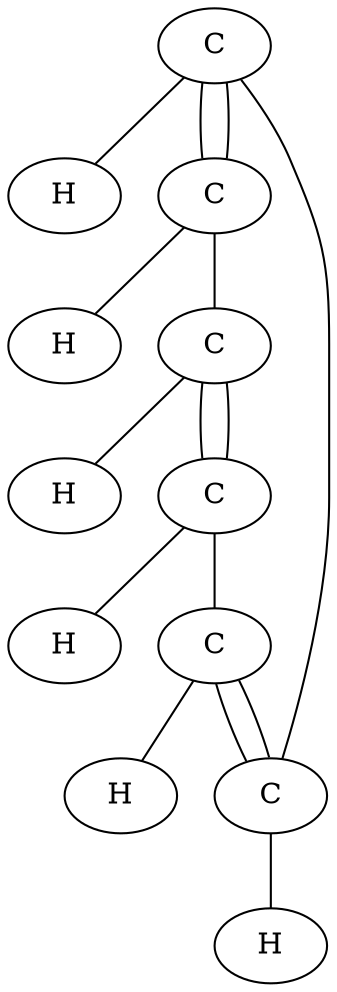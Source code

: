 graph {
    h1 [label="H"]
    h2 [label="H"]
    h3 [label="H"]
    h4 [label="H"]
    h5 [label="H"]
    h6 [label="H"]
    c1 [label="C"]
    c2 [label="C"]
    c3 [label="C"]
    c4 [label="C"]
    c5 [label="C"]
    c6 [label="C"]

    c1 -- h1
    c2 -- h2
    c3 -- h3
    c4 -- h4
    c5 -- h5
    c6 -- h6

    c1 -- c2
    c1 -- c2
    c2 -- c3
    c3 -- c4
    c3 -- c4
    c4 -- c5
    c5 -- c6
    c5 -- c6
    c6 -- c1
}

